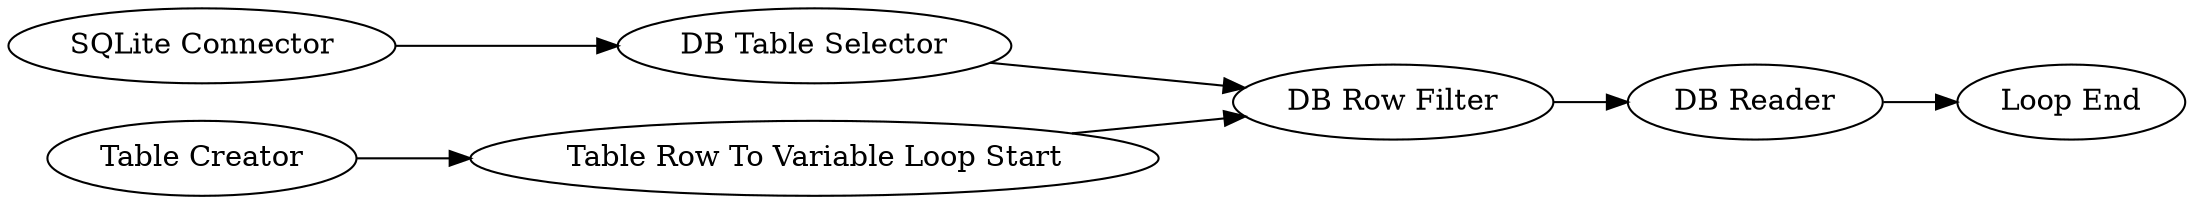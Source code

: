 digraph {
	4 -> 7
	7 -> 8
	3 -> 6
	8 -> 9
	9 -> 10
	6 -> 8
	7 [label="DB Table Selector"]
	9 [label="DB Reader"]
	4 [label="SQLite Connector"]
	8 [label="DB Row Filter"]
	6 [label="Table Row To Variable Loop Start"]
	3 [label="Table Creator"]
	10 [label="Loop End"]
	rankdir=LR
}
